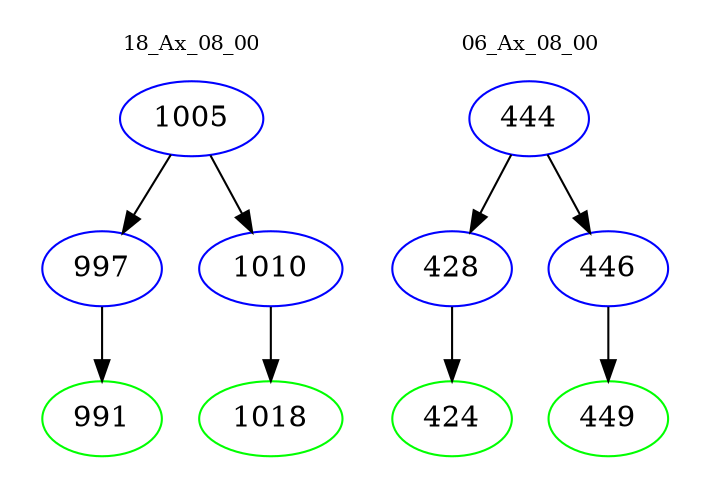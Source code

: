 digraph{
subgraph cluster_0 {
color = white
label = "18_Ax_08_00";
fontsize=10;
T0_1005 [label="1005", color="blue"]
T0_1005 -> T0_997 [color="black"]
T0_997 [label="997", color="blue"]
T0_997 -> T0_991 [color="black"]
T0_991 [label="991", color="green"]
T0_1005 -> T0_1010 [color="black"]
T0_1010 [label="1010", color="blue"]
T0_1010 -> T0_1018 [color="black"]
T0_1018 [label="1018", color="green"]
}
subgraph cluster_1 {
color = white
label = "06_Ax_08_00";
fontsize=10;
T1_444 [label="444", color="blue"]
T1_444 -> T1_428 [color="black"]
T1_428 [label="428", color="blue"]
T1_428 -> T1_424 [color="black"]
T1_424 [label="424", color="green"]
T1_444 -> T1_446 [color="black"]
T1_446 [label="446", color="blue"]
T1_446 -> T1_449 [color="black"]
T1_449 [label="449", color="green"]
}
}
